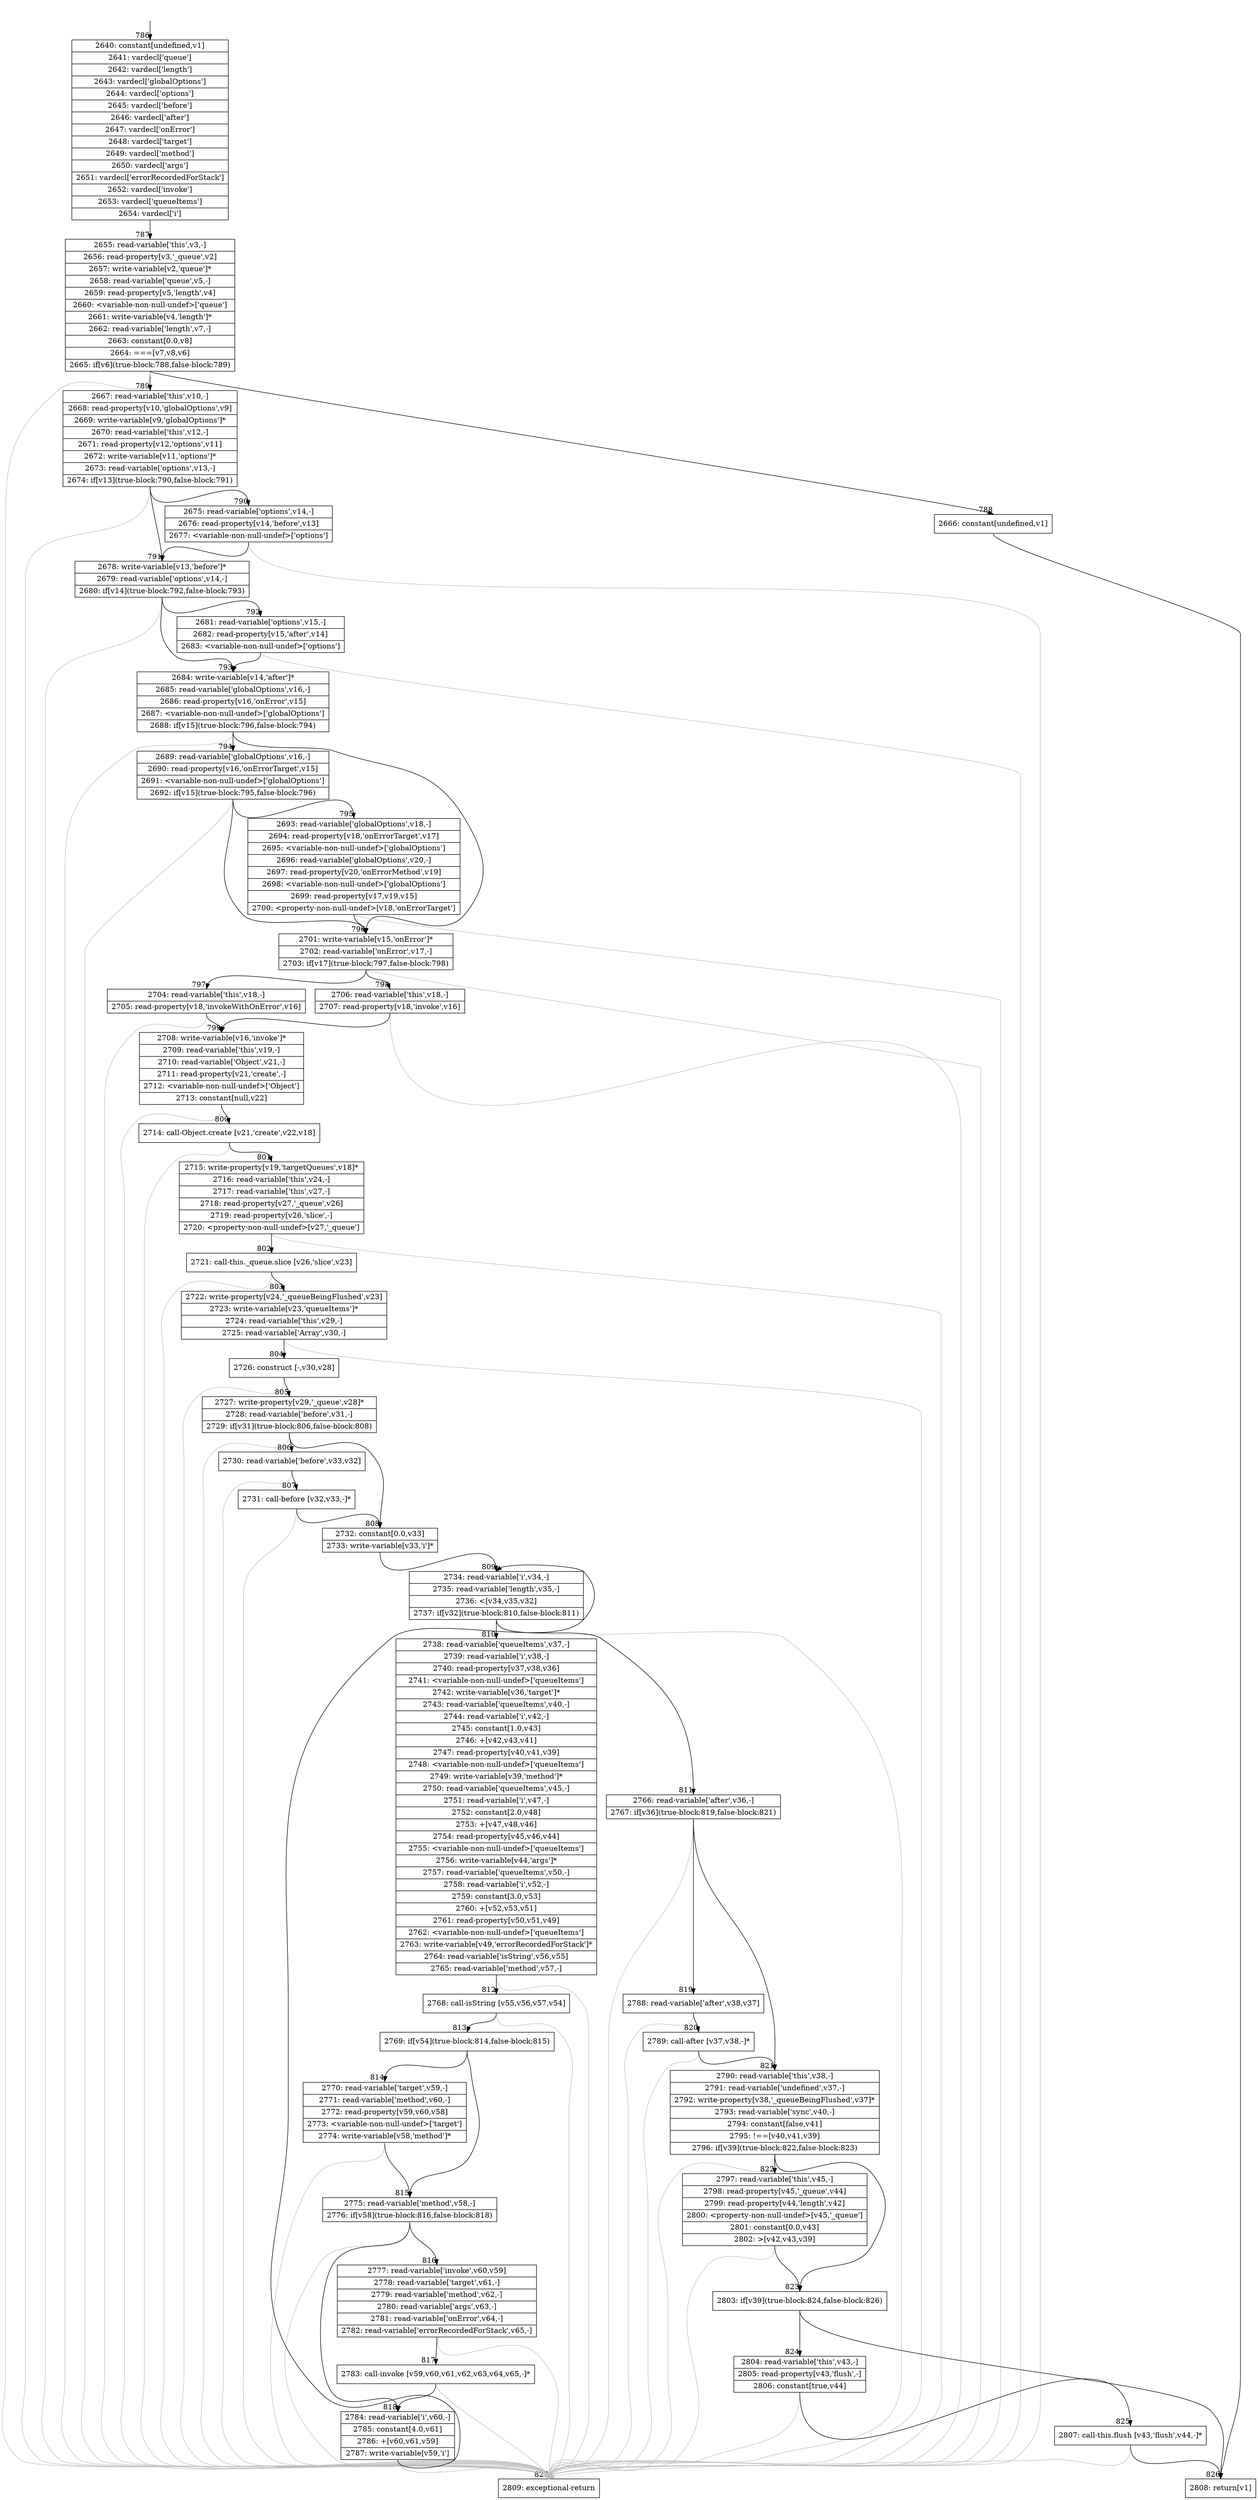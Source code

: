 digraph {
rankdir="TD"
BB_entry57[shape=none,label=""];
BB_entry57 -> BB786 [tailport=s, headport=n, headlabel="    786"]
BB786 [shape=record label="{2640: constant[undefined,v1]|2641: vardecl['queue']|2642: vardecl['length']|2643: vardecl['globalOptions']|2644: vardecl['options']|2645: vardecl['before']|2646: vardecl['after']|2647: vardecl['onError']|2648: vardecl['target']|2649: vardecl['method']|2650: vardecl['args']|2651: vardecl['errorRecordedForStack']|2652: vardecl['invoke']|2653: vardecl['queueItems']|2654: vardecl['i']}" ] 
BB786 -> BB787 [tailport=s, headport=n, headlabel="      787"]
BB787 [shape=record label="{2655: read-variable['this',v3,-]|2656: read-property[v3,'_queue',v2]|2657: write-variable[v2,'queue']*|2658: read-variable['queue',v5,-]|2659: read-property[v5,'length',v4]|2660: \<variable-non-null-undef\>['queue']|2661: write-variable[v4,'length']*|2662: read-variable['length',v7,-]|2663: constant[0.0,v8]|2664: ===[v7,v8,v6]|2665: if[v6](true-block:788,false-block:789)}" ] 
BB787 -> BB788 [tailport=s, headport=n, headlabel="      788"]
BB787 -> BB789 [tailport=s, headport=n, headlabel="      789"]
BB787 -> BB827 [tailport=s, headport=n, color=gray, headlabel="      827"]
BB788 [shape=record label="{2666: constant[undefined,v1]}" ] 
BB788 -> BB826 [tailport=s, headport=n, headlabel="      826"]
BB789 [shape=record label="{2667: read-variable['this',v10,-]|2668: read-property[v10,'globalOptions',v9]|2669: write-variable[v9,'globalOptions']*|2670: read-variable['this',v12,-]|2671: read-property[v12,'options',v11]|2672: write-variable[v11,'options']*|2673: read-variable['options',v13,-]|2674: if[v13](true-block:790,false-block:791)}" ] 
BB789 -> BB791 [tailport=s, headport=n, headlabel="      791"]
BB789 -> BB790 [tailport=s, headport=n, headlabel="      790"]
BB789 -> BB827 [tailport=s, headport=n, color=gray]
BB790 [shape=record label="{2675: read-variable['options',v14,-]|2676: read-property[v14,'before',v13]|2677: \<variable-non-null-undef\>['options']}" ] 
BB790 -> BB791 [tailport=s, headport=n]
BB790 -> BB827 [tailport=s, headport=n, color=gray]
BB791 [shape=record label="{2678: write-variable[v13,'before']*|2679: read-variable['options',v14,-]|2680: if[v14](true-block:792,false-block:793)}" ] 
BB791 -> BB793 [tailport=s, headport=n, headlabel="      793"]
BB791 -> BB792 [tailport=s, headport=n, headlabel="      792"]
BB791 -> BB827 [tailport=s, headport=n, color=gray]
BB792 [shape=record label="{2681: read-variable['options',v15,-]|2682: read-property[v15,'after',v14]|2683: \<variable-non-null-undef\>['options']}" ] 
BB792 -> BB793 [tailport=s, headport=n]
BB792 -> BB827 [tailport=s, headport=n, color=gray]
BB793 [shape=record label="{2684: write-variable[v14,'after']*|2685: read-variable['globalOptions',v16,-]|2686: read-property[v16,'onError',v15]|2687: \<variable-non-null-undef\>['globalOptions']|2688: if[v15](true-block:796,false-block:794)}" ] 
BB793 -> BB796 [tailport=s, headport=n, headlabel="      796"]
BB793 -> BB794 [tailport=s, headport=n, headlabel="      794"]
BB793 -> BB827 [tailport=s, headport=n, color=gray]
BB794 [shape=record label="{2689: read-variable['globalOptions',v16,-]|2690: read-property[v16,'onErrorTarget',v15]|2691: \<variable-non-null-undef\>['globalOptions']|2692: if[v15](true-block:795,false-block:796)}" ] 
BB794 -> BB796 [tailport=s, headport=n]
BB794 -> BB795 [tailport=s, headport=n, headlabel="      795"]
BB794 -> BB827 [tailport=s, headport=n, color=gray]
BB795 [shape=record label="{2693: read-variable['globalOptions',v18,-]|2694: read-property[v18,'onErrorTarget',v17]|2695: \<variable-non-null-undef\>['globalOptions']|2696: read-variable['globalOptions',v20,-]|2697: read-property[v20,'onErrorMethod',v19]|2698: \<variable-non-null-undef\>['globalOptions']|2699: read-property[v17,v19,v15]|2700: \<property-non-null-undef\>[v18,'onErrorTarget']}" ] 
BB795 -> BB796 [tailport=s, headport=n]
BB795 -> BB827 [tailport=s, headport=n, color=gray]
BB796 [shape=record label="{2701: write-variable[v15,'onError']*|2702: read-variable['onError',v17,-]|2703: if[v17](true-block:797,false-block:798)}" ] 
BB796 -> BB797 [tailport=s, headport=n, headlabel="      797"]
BB796 -> BB798 [tailport=s, headport=n, headlabel="      798"]
BB796 -> BB827 [tailport=s, headport=n, color=gray]
BB797 [shape=record label="{2704: read-variable['this',v18,-]|2705: read-property[v18,'invokeWithOnError',v16]}" ] 
BB797 -> BB799 [tailport=s, headport=n, headlabel="      799"]
BB797 -> BB827 [tailport=s, headport=n, color=gray]
BB798 [shape=record label="{2706: read-variable['this',v18,-]|2707: read-property[v18,'invoke',v16]}" ] 
BB798 -> BB799 [tailport=s, headport=n]
BB798 -> BB827 [tailport=s, headport=n, color=gray]
BB799 [shape=record label="{2708: write-variable[v16,'invoke']*|2709: read-variable['this',v19,-]|2710: read-variable['Object',v21,-]|2711: read-property[v21,'create',-]|2712: \<variable-non-null-undef\>['Object']|2713: constant[null,v22]}" ] 
BB799 -> BB800 [tailport=s, headport=n, headlabel="      800"]
BB799 -> BB827 [tailport=s, headport=n, color=gray]
BB800 [shape=record label="{2714: call-Object.create [v21,'create',v22,v18]}" ] 
BB800 -> BB801 [tailport=s, headport=n, headlabel="      801"]
BB800 -> BB827 [tailport=s, headport=n, color=gray]
BB801 [shape=record label="{2715: write-property[v19,'targetQueues',v18]*|2716: read-variable['this',v24,-]|2717: read-variable['this',v27,-]|2718: read-property[v27,'_queue',v26]|2719: read-property[v26,'slice',-]|2720: \<property-non-null-undef\>[v27,'_queue']}" ] 
BB801 -> BB802 [tailport=s, headport=n, headlabel="      802"]
BB801 -> BB827 [tailport=s, headport=n, color=gray]
BB802 [shape=record label="{2721: call-this._queue.slice [v26,'slice',v23]}" ] 
BB802 -> BB803 [tailport=s, headport=n, headlabel="      803"]
BB802 -> BB827 [tailport=s, headport=n, color=gray]
BB803 [shape=record label="{2722: write-property[v24,'_queueBeingFlushed',v23]|2723: write-variable[v23,'queueItems']*|2724: read-variable['this',v29,-]|2725: read-variable['Array',v30,-]}" ] 
BB803 -> BB804 [tailport=s, headport=n, headlabel="      804"]
BB803 -> BB827 [tailport=s, headport=n, color=gray]
BB804 [shape=record label="{2726: construct [-,v30,v28]}" ] 
BB804 -> BB805 [tailport=s, headport=n, headlabel="      805"]
BB804 -> BB827 [tailport=s, headport=n, color=gray]
BB805 [shape=record label="{2727: write-property[v29,'_queue',v28]*|2728: read-variable['before',v31,-]|2729: if[v31](true-block:806,false-block:808)}" ] 
BB805 -> BB806 [tailport=s, headport=n, headlabel="      806"]
BB805 -> BB808 [tailport=s, headport=n, headlabel="      808"]
BB805 -> BB827 [tailport=s, headport=n, color=gray]
BB806 [shape=record label="{2730: read-variable['before',v33,v32]}" ] 
BB806 -> BB807 [tailport=s, headport=n, headlabel="      807"]
BB806 -> BB827 [tailport=s, headport=n, color=gray]
BB807 [shape=record label="{2731: call-before [v32,v33,-]*}" ] 
BB807 -> BB808 [tailport=s, headport=n]
BB807 -> BB827 [tailport=s, headport=n, color=gray]
BB808 [shape=record label="{2732: constant[0.0,v33]|2733: write-variable[v33,'i']*}" ] 
BB808 -> BB809 [tailport=s, headport=n, headlabel="      809"]
BB809 [shape=record label="{2734: read-variable['i',v34,-]|2735: read-variable['length',v35,-]|2736: \<[v34,v35,v32]|2737: if[v32](true-block:810,false-block:811)}" ] 
BB809 -> BB810 [tailport=s, headport=n, headlabel="      810"]
BB809 -> BB811 [tailport=s, headport=n, headlabel="      811"]
BB809 -> BB827 [tailport=s, headport=n, color=gray]
BB810 [shape=record label="{2738: read-variable['queueItems',v37,-]|2739: read-variable['i',v38,-]|2740: read-property[v37,v38,v36]|2741: \<variable-non-null-undef\>['queueItems']|2742: write-variable[v36,'target']*|2743: read-variable['queueItems',v40,-]|2744: read-variable['i',v42,-]|2745: constant[1.0,v43]|2746: +[v42,v43,v41]|2747: read-property[v40,v41,v39]|2748: \<variable-non-null-undef\>['queueItems']|2749: write-variable[v39,'method']*|2750: read-variable['queueItems',v45,-]|2751: read-variable['i',v47,-]|2752: constant[2.0,v48]|2753: +[v47,v48,v46]|2754: read-property[v45,v46,v44]|2755: \<variable-non-null-undef\>['queueItems']|2756: write-variable[v44,'args']*|2757: read-variable['queueItems',v50,-]|2758: read-variable['i',v52,-]|2759: constant[3.0,v53]|2760: +[v52,v53,v51]|2761: read-property[v50,v51,v49]|2762: \<variable-non-null-undef\>['queueItems']|2763: write-variable[v49,'errorRecordedForStack']*|2764: read-variable['isString',v56,v55]|2765: read-variable['method',v57,-]}" ] 
BB810 -> BB812 [tailport=s, headport=n, headlabel="      812"]
BB810 -> BB827 [tailport=s, headport=n, color=gray]
BB811 [shape=record label="{2766: read-variable['after',v36,-]|2767: if[v36](true-block:819,false-block:821)}" ] 
BB811 -> BB819 [tailport=s, headport=n, headlabel="      819"]
BB811 -> BB821 [tailport=s, headport=n, headlabel="      821"]
BB811 -> BB827 [tailport=s, headport=n, color=gray]
BB812 [shape=record label="{2768: call-isString [v55,v56,v57,v54]}" ] 
BB812 -> BB813 [tailport=s, headport=n, headlabel="      813"]
BB812 -> BB827 [tailport=s, headport=n, color=gray]
BB813 [shape=record label="{2769: if[v54](true-block:814,false-block:815)}" ] 
BB813 -> BB814 [tailport=s, headport=n, headlabel="      814"]
BB813 -> BB815 [tailport=s, headport=n, headlabel="      815"]
BB814 [shape=record label="{2770: read-variable['target',v59,-]|2771: read-variable['method',v60,-]|2772: read-property[v59,v60,v58]|2773: \<variable-non-null-undef\>['target']|2774: write-variable[v58,'method']*}" ] 
BB814 -> BB815 [tailport=s, headport=n]
BB814 -> BB827 [tailport=s, headport=n, color=gray]
BB815 [shape=record label="{2775: read-variable['method',v58,-]|2776: if[v58](true-block:816,false-block:818)}" ] 
BB815 -> BB816 [tailport=s, headport=n, headlabel="      816"]
BB815 -> BB818 [tailport=s, headport=n, headlabel="      818"]
BB815 -> BB827 [tailport=s, headport=n, color=gray]
BB816 [shape=record label="{2777: read-variable['invoke',v60,v59]|2778: read-variable['target',v61,-]|2779: read-variable['method',v62,-]|2780: read-variable['args',v63,-]|2781: read-variable['onError',v64,-]|2782: read-variable['errorRecordedForStack',v65,-]}" ] 
BB816 -> BB817 [tailport=s, headport=n, headlabel="      817"]
BB816 -> BB827 [tailport=s, headport=n, color=gray]
BB817 [shape=record label="{2783: call-invoke [v59,v60,v61,v62,v63,v64,v65,-]*}" ] 
BB817 -> BB818 [tailport=s, headport=n]
BB817 -> BB827 [tailport=s, headport=n, color=gray]
BB818 [shape=record label="{2784: read-variable['i',v60,-]|2785: constant[4.0,v61]|2786: +[v60,v61,v59]|2787: write-variable[v59,'i']}" ] 
BB818 -> BB809 [tailport=s, headport=n]
BB818 -> BB827 [tailport=s, headport=n, color=gray]
BB819 [shape=record label="{2788: read-variable['after',v38,v37]}" ] 
BB819 -> BB820 [tailport=s, headport=n, headlabel="      820"]
BB819 -> BB827 [tailport=s, headport=n, color=gray]
BB820 [shape=record label="{2789: call-after [v37,v38,-]*}" ] 
BB820 -> BB821 [tailport=s, headport=n]
BB820 -> BB827 [tailport=s, headport=n, color=gray]
BB821 [shape=record label="{2790: read-variable['this',v38,-]|2791: read-variable['undefined',v37,-]|2792: write-property[v38,'_queueBeingFlushed',v37]*|2793: read-variable['sync',v40,-]|2794: constant[false,v41]|2795: !==[v40,v41,v39]|2796: if[v39](true-block:822,false-block:823)}" ] 
BB821 -> BB823 [tailport=s, headport=n, headlabel="      823"]
BB821 -> BB822 [tailport=s, headport=n, headlabel="      822"]
BB821 -> BB827 [tailport=s, headport=n, color=gray]
BB822 [shape=record label="{2797: read-variable['this',v45,-]|2798: read-property[v45,'_queue',v44]|2799: read-property[v44,'length',v42]|2800: \<property-non-null-undef\>[v45,'_queue']|2801: constant[0.0,v43]|2802: \>[v42,v43,v39]}" ] 
BB822 -> BB823 [tailport=s, headport=n]
BB822 -> BB827 [tailport=s, headport=n, color=gray]
BB823 [shape=record label="{2803: if[v39](true-block:824,false-block:826)}" ] 
BB823 -> BB824 [tailport=s, headport=n, headlabel="      824"]
BB823 -> BB826 [tailport=s, headport=n]
BB824 [shape=record label="{2804: read-variable['this',v43,-]|2805: read-property[v43,'flush',-]|2806: constant[true,v44]}" ] 
BB824 -> BB825 [tailport=s, headport=n, headlabel="      825"]
BB824 -> BB827 [tailport=s, headport=n, color=gray]
BB825 [shape=record label="{2807: call-this.flush [v43,'flush',v44,-]*}" ] 
BB825 -> BB826 [tailport=s, headport=n]
BB825 -> BB827 [tailport=s, headport=n, color=gray]
BB826 [shape=record label="{2808: return[v1]}" ] 
BB827 [shape=record label="{2809: exceptional-return}" ] 
//#$~ 932
}
